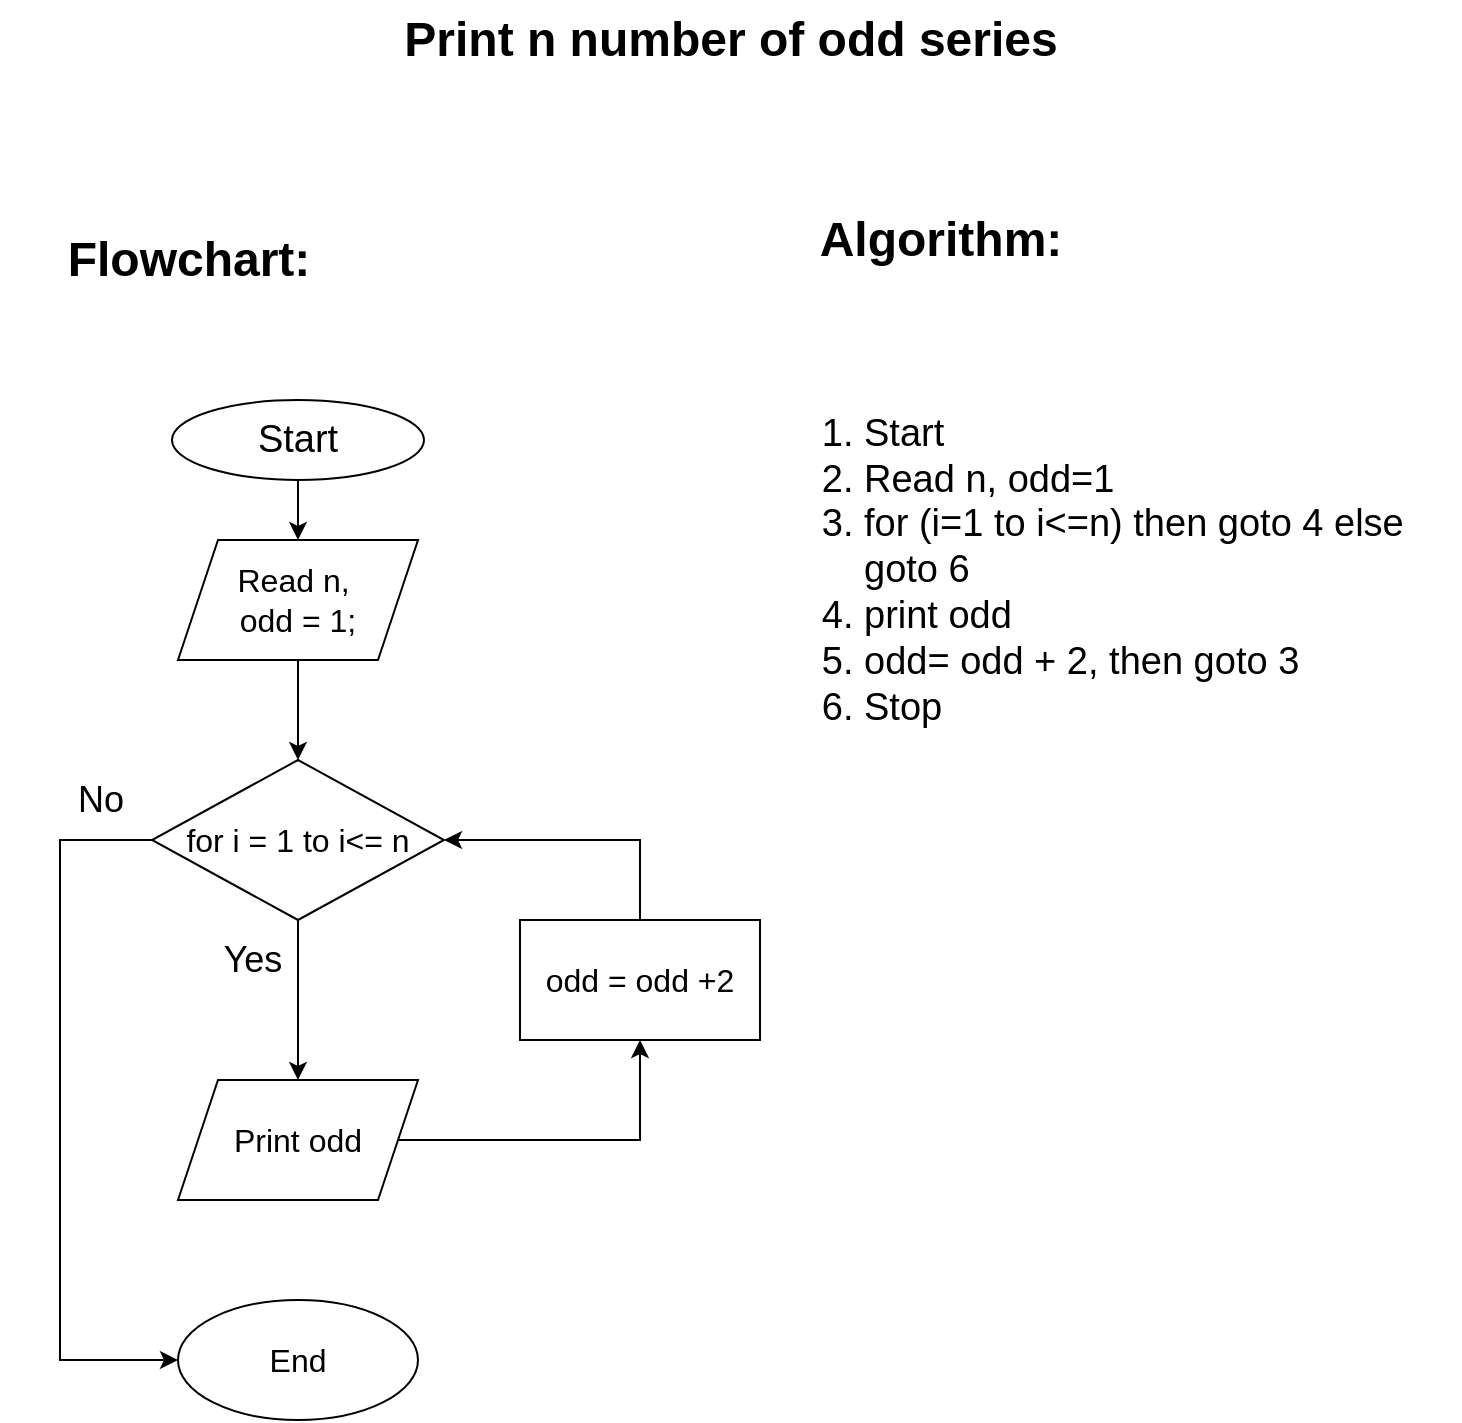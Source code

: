 <mxfile version="20.2.3" type="device"><diagram id="C5RBs43oDa-KdzZeNtuy" name="Page-1"><mxGraphModel dx="839" dy="857" grid="1" gridSize="10" guides="1" tooltips="1" connect="1" arrows="1" fold="1" page="1" pageScale="1" pageWidth="827" pageHeight="1169" background="#FFFFFF" math="0" shadow="0"><root><mxCell id="WIyWlLk6GJQsqaUBKTNV-0"/><mxCell id="WIyWlLk6GJQsqaUBKTNV-1" parent="WIyWlLk6GJQsqaUBKTNV-0"/><mxCell id="nUPXzKol__QYptCHy4bD-82" value="" style="edgeStyle=orthogonalEdgeStyle;rounded=0;orthogonalLoop=1;jettySize=auto;html=1;" parent="WIyWlLk6GJQsqaUBKTNV-1" source="X0aBdcByCuxlTt1kCmt3-0" target="nUPXzKol__QYptCHy4bD-78" edge="1"><mxGeometry relative="1" as="geometry"/></mxCell><mxCell id="X0aBdcByCuxlTt1kCmt3-0" value="&lt;font style=&quot;font-size: 19px;&quot;&gt;Start&lt;/font&gt;" style="ellipse;whiteSpace=wrap;html=1;" parent="WIyWlLk6GJQsqaUBKTNV-1" vertex="1"><mxGeometry x="146" y="260" width="126" height="40" as="geometry"/></mxCell><mxCell id="X0aBdcByCuxlTt1kCmt3-19" value="Algorithm:" style="text;strokeColor=none;fillColor=none;html=1;fontSize=24;fontStyle=1;verticalAlign=middle;align=center;" parent="WIyWlLk6GJQsqaUBKTNV-1" vertex="1"><mxGeometry x="480" y="160" width="100" height="40" as="geometry"/></mxCell><mxCell id="X0aBdcByCuxlTt1kCmt3-20" value="Flowchart:" style="text;strokeColor=none;fillColor=none;html=1;fontSize=24;fontStyle=1;verticalAlign=middle;align=center;" parent="WIyWlLk6GJQsqaUBKTNV-1" vertex="1"><mxGeometry x="104" y="170" width="100" height="40" as="geometry"/></mxCell><mxCell id="X0aBdcByCuxlTt1kCmt3-21" value="Print n number of odd series" style="text;strokeColor=none;fillColor=none;html=1;fontSize=24;fontStyle=1;verticalAlign=middle;align=center;" parent="WIyWlLk6GJQsqaUBKTNV-1" vertex="1"><mxGeometry x="60" y="60" width="730" height="40" as="geometry"/></mxCell><mxCell id="X0aBdcByCuxlTt1kCmt3-26" value="&lt;ol&gt;&lt;li&gt;Start&lt;/li&gt;&lt;li&gt;Read n, odd=1&lt;/li&gt;&lt;li&gt;for (i=1 to i&amp;lt;=n) then goto 4 else goto 6&lt;/li&gt;&lt;li&gt;print odd&lt;/li&gt;&lt;li&gt;odd= odd + 2, then goto 3&lt;/li&gt;&lt;li&gt;Stop&lt;/li&gt;&lt;/ol&gt;" style="text;strokeColor=none;fillColor=none;html=1;whiteSpace=wrap;verticalAlign=middle;overflow=hidden;fontSize=19;" parent="WIyWlLk6GJQsqaUBKTNV-1" vertex="1"><mxGeometry x="450" y="200" width="320" height="290" as="geometry"/></mxCell><mxCell id="_HRxR5mNJtaUu8hyXbBi-8" value="" style="edgeStyle=orthogonalEdgeStyle;rounded=0;orthogonalLoop=1;jettySize=auto;html=1;fontSize=16;" parent="WIyWlLk6GJQsqaUBKTNV-1" source="nUPXzKol__QYptCHy4bD-78" target="_HRxR5mNJtaUu8hyXbBi-0" edge="1"><mxGeometry relative="1" as="geometry"/></mxCell><mxCell id="nUPXzKol__QYptCHy4bD-78" value="Read n,&amp;nbsp;&lt;br&gt;odd = 1;" style="shape=parallelogram;perimeter=parallelogramPerimeter;whiteSpace=wrap;html=1;fixedSize=1;fontSize=16;" parent="WIyWlLk6GJQsqaUBKTNV-1" vertex="1"><mxGeometry x="149" y="330" width="120" height="60" as="geometry"/></mxCell><mxCell id="2-kMocKYsg4JNheLIqaF-24" value="No" style="text;strokeColor=none;fillColor=none;html=1;fontSize=18;fontStyle=0;verticalAlign=middle;align=center;" parent="WIyWlLk6GJQsqaUBKTNV-1" vertex="1"><mxGeometry x="60" y="440" width="100" height="40" as="geometry"/></mxCell><mxCell id="_HRxR5mNJtaUu8hyXbBi-3" value="" style="edgeStyle=orthogonalEdgeStyle;rounded=0;orthogonalLoop=1;jettySize=auto;html=1;fontSize=16;" parent="WIyWlLk6GJQsqaUBKTNV-1" source="_HRxR5mNJtaUu8hyXbBi-0" target="_HRxR5mNJtaUu8hyXbBi-1" edge="1"><mxGeometry relative="1" as="geometry"/></mxCell><mxCell id="_HRxR5mNJtaUu8hyXbBi-7" style="edgeStyle=orthogonalEdgeStyle;rounded=0;orthogonalLoop=1;jettySize=auto;html=1;entryX=0;entryY=0.5;entryDx=0;entryDy=0;fontSize=16;" parent="WIyWlLk6GJQsqaUBKTNV-1" source="_HRxR5mNJtaUu8hyXbBi-0" target="_HRxR5mNJtaUu8hyXbBi-6" edge="1"><mxGeometry relative="1" as="geometry"><Array as="points"><mxPoint x="90" y="480"/><mxPoint x="90" y="740"/></Array></mxGeometry></mxCell><mxCell id="_HRxR5mNJtaUu8hyXbBi-0" value="for i = 1 to i&amp;lt;= n" style="rhombus;whiteSpace=wrap;html=1;fontSize=16;" parent="WIyWlLk6GJQsqaUBKTNV-1" vertex="1"><mxGeometry x="136" y="440" width="146" height="80" as="geometry"/></mxCell><mxCell id="_HRxR5mNJtaUu8hyXbBi-4" style="edgeStyle=orthogonalEdgeStyle;rounded=0;orthogonalLoop=1;jettySize=auto;html=1;entryX=0.5;entryY=1;entryDx=0;entryDy=0;fontSize=16;" parent="WIyWlLk6GJQsqaUBKTNV-1" source="_HRxR5mNJtaUu8hyXbBi-1" target="_HRxR5mNJtaUu8hyXbBi-2" edge="1"><mxGeometry relative="1" as="geometry"/></mxCell><mxCell id="_HRxR5mNJtaUu8hyXbBi-1" value="Print odd" style="shape=parallelogram;perimeter=parallelogramPerimeter;whiteSpace=wrap;html=1;fixedSize=1;fontSize=16;" parent="WIyWlLk6GJQsqaUBKTNV-1" vertex="1"><mxGeometry x="149" y="600" width="120" height="60" as="geometry"/></mxCell><mxCell id="_HRxR5mNJtaUu8hyXbBi-5" style="edgeStyle=orthogonalEdgeStyle;rounded=0;orthogonalLoop=1;jettySize=auto;html=1;entryX=1;entryY=0.5;entryDx=0;entryDy=0;fontSize=16;" parent="WIyWlLk6GJQsqaUBKTNV-1" source="_HRxR5mNJtaUu8hyXbBi-2" target="_HRxR5mNJtaUu8hyXbBi-0" edge="1"><mxGeometry relative="1" as="geometry"><Array as="points"><mxPoint x="380" y="480"/></Array></mxGeometry></mxCell><mxCell id="_HRxR5mNJtaUu8hyXbBi-2" value="odd = odd +2" style="rounded=0;whiteSpace=wrap;html=1;fontSize=16;" parent="WIyWlLk6GJQsqaUBKTNV-1" vertex="1"><mxGeometry x="320" y="520" width="120" height="60" as="geometry"/></mxCell><mxCell id="_HRxR5mNJtaUu8hyXbBi-6" value="End" style="ellipse;whiteSpace=wrap;html=1;fontSize=16;" parent="WIyWlLk6GJQsqaUBKTNV-1" vertex="1"><mxGeometry x="149" y="710" width="120" height="60" as="geometry"/></mxCell><mxCell id="_HRxR5mNJtaUu8hyXbBi-9" value="Yes" style="text;strokeColor=none;fillColor=none;html=1;fontSize=18;fontStyle=0;verticalAlign=middle;align=center;" parent="WIyWlLk6GJQsqaUBKTNV-1" vertex="1"><mxGeometry x="136" y="520" width="100" height="40" as="geometry"/></mxCell></root></mxGraphModel></diagram></mxfile>